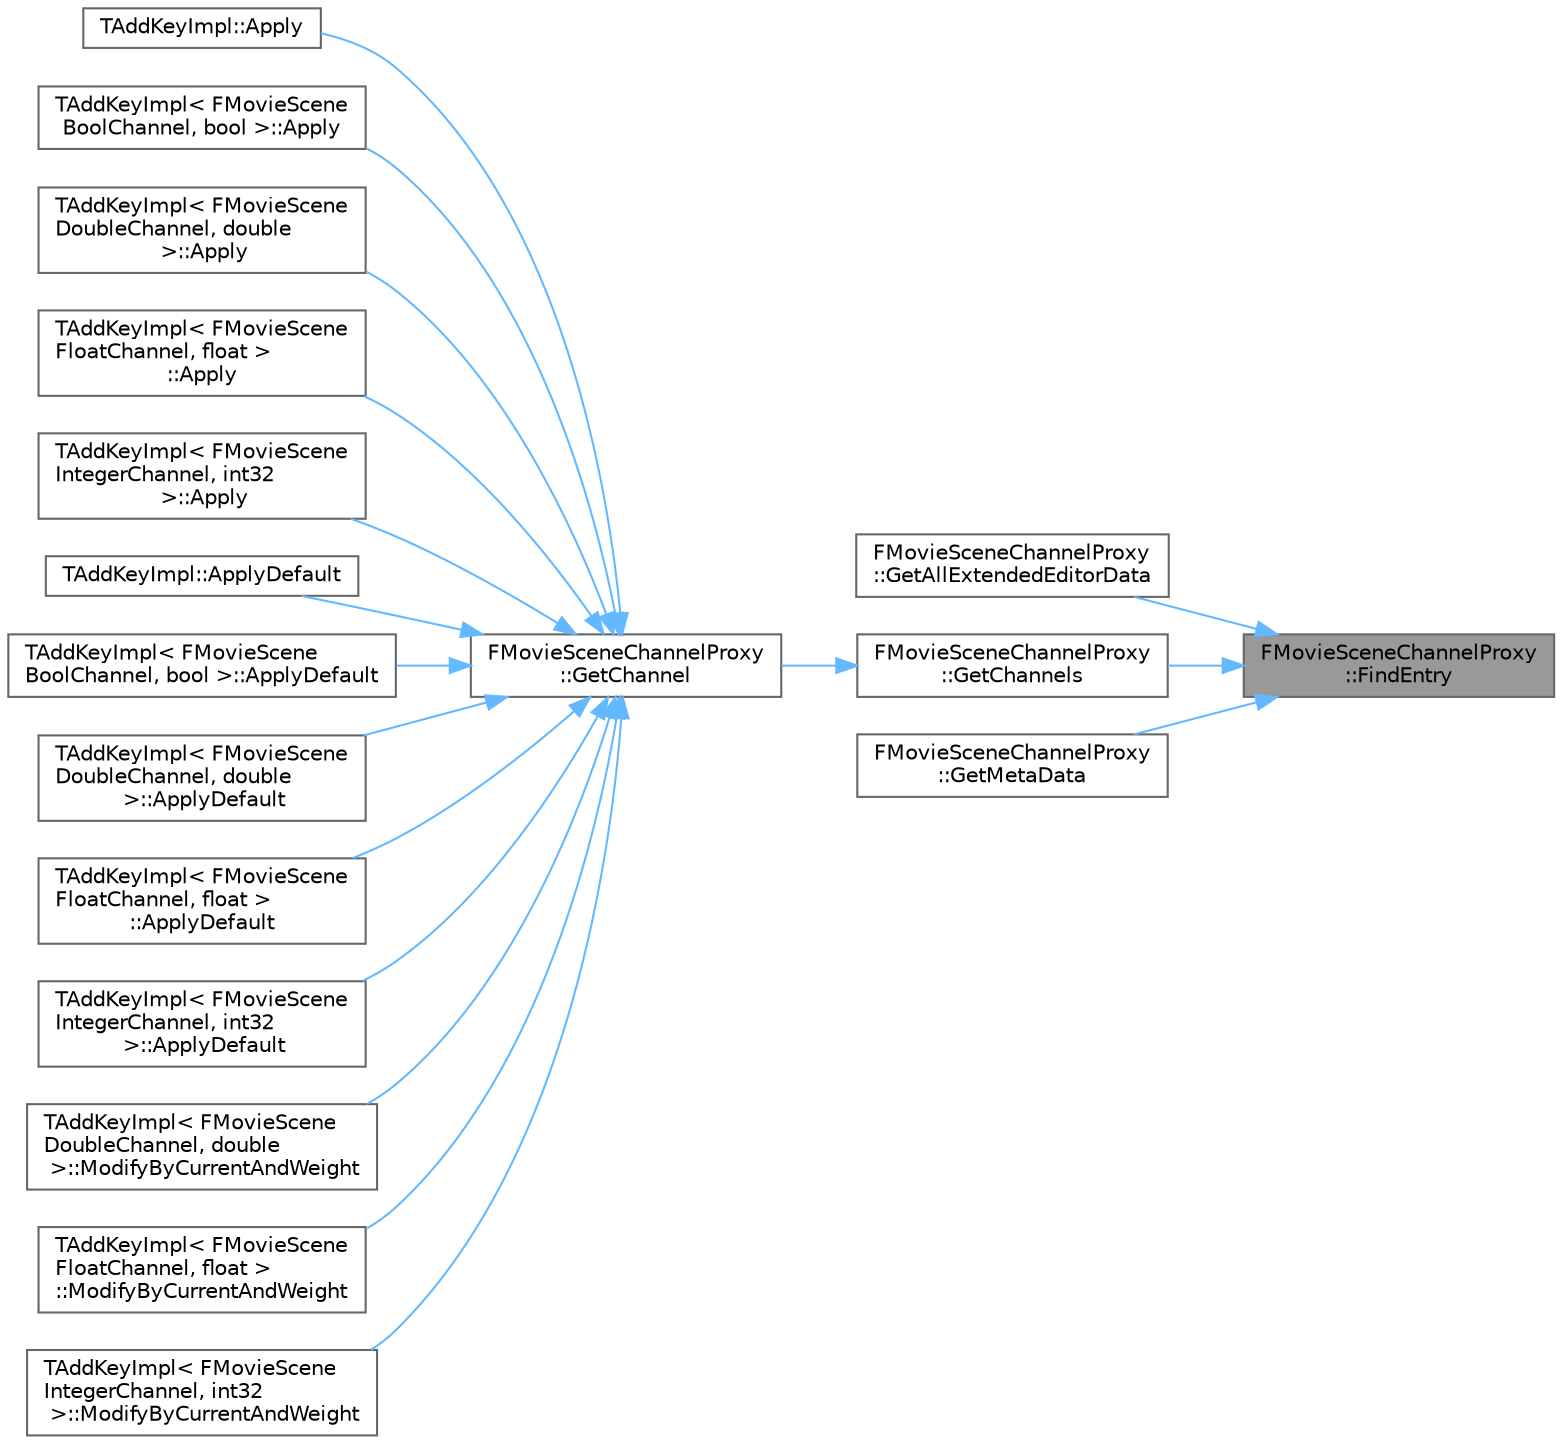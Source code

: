 digraph "FMovieSceneChannelProxy::FindEntry"
{
 // INTERACTIVE_SVG=YES
 // LATEX_PDF_SIZE
  bgcolor="transparent";
  edge [fontname=Helvetica,fontsize=10,labelfontname=Helvetica,labelfontsize=10];
  node [fontname=Helvetica,fontsize=10,shape=box,height=0.2,width=0.4];
  rankdir="RL";
  Node1 [id="Node000001",label="FMovieSceneChannelProxy\l::FindEntry",height=0.2,width=0.4,color="gray40", fillcolor="grey60", style="filled", fontcolor="black",tooltip="Find an entry by its channel type name."];
  Node1 -> Node2 [id="edge1_Node000001_Node000002",dir="back",color="steelblue1",style="solid",tooltip=" "];
  Node2 [id="Node000002",label="FMovieSceneChannelProxy\l::GetAllExtendedEditorData",height=0.2,width=0.4,color="grey40", fillcolor="white", style="filled",URL="$dd/d5f/structFMovieSceneChannelProxy.html#afc163aba325d7e2886a3c426575eba1c",tooltip="Access all the extended data for the templated channel type."];
  Node1 -> Node3 [id="edge2_Node000001_Node000003",dir="back",color="steelblue1",style="solid",tooltip=" "];
  Node3 [id="Node000003",label="FMovieSceneChannelProxy\l::GetChannels",height=0.2,width=0.4,color="grey40", fillcolor="white", style="filled",URL="$dd/d5f/structFMovieSceneChannelProxy.html#a8d93e82a1bf860d9ba2a307fe9a2fc4b",tooltip="Get all channels of the specified type."];
  Node3 -> Node4 [id="edge3_Node000003_Node000004",dir="back",color="steelblue1",style="solid",tooltip=" "];
  Node4 [id="Node000004",label="FMovieSceneChannelProxy\l::GetChannel",height=0.2,width=0.4,color="grey40", fillcolor="white", style="filled",URL="$dd/d5f/structFMovieSceneChannelProxy.html#a7dba76bacb2eb55741df0d8b0038cbca",tooltip="Get the channel for the specified index of a particular type."];
  Node4 -> Node5 [id="edge4_Node000004_Node000005",dir="back",color="steelblue1",style="solid",tooltip=" "];
  Node5 [id="Node000005",label="TAddKeyImpl::Apply",height=0.2,width=0.4,color="grey40", fillcolor="white", style="filled",URL="$dd/d5c/structTAddKeyImpl.html#a5de13785cdbb46a4cf522a9367007148",tooltip=" "];
  Node4 -> Node6 [id="edge5_Node000004_Node000006",dir="back",color="steelblue1",style="solid",tooltip=" "];
  Node6 [id="Node000006",label="TAddKeyImpl\< FMovieScene\lBoolChannel, bool \>::Apply",height=0.2,width=0.4,color="grey40", fillcolor="white", style="filled",URL="$df/dcb/structTAddKeyImpl_3_01FMovieSceneBoolChannel_00_01bool_01_4.html#a86ba9474f9a0875f43239bc81ee1f25f",tooltip=" "];
  Node4 -> Node7 [id="edge6_Node000004_Node000007",dir="back",color="steelblue1",style="solid",tooltip=" "];
  Node7 [id="Node000007",label="TAddKeyImpl\< FMovieScene\lDoubleChannel, double\l \>::Apply",height=0.2,width=0.4,color="grey40", fillcolor="white", style="filled",URL="$d5/d7e/structTAddKeyImpl_3_01FMovieSceneDoubleChannel_00_01double_01_4.html#a5e28a70c44d8dd11ae13f7f14a35f9e7",tooltip=" "];
  Node4 -> Node8 [id="edge7_Node000004_Node000008",dir="back",color="steelblue1",style="solid",tooltip=" "];
  Node8 [id="Node000008",label="TAddKeyImpl\< FMovieScene\lFloatChannel, float \>\l::Apply",height=0.2,width=0.4,color="grey40", fillcolor="white", style="filled",URL="$d0/de0/structTAddKeyImpl_3_01FMovieSceneFloatChannel_00_01float_01_4.html#a3a03f2d93e52c6170ae51b2d476fa8d8",tooltip=" "];
  Node4 -> Node9 [id="edge8_Node000004_Node000009",dir="back",color="steelblue1",style="solid",tooltip=" "];
  Node9 [id="Node000009",label="TAddKeyImpl\< FMovieScene\lIntegerChannel, int32\l \>::Apply",height=0.2,width=0.4,color="grey40", fillcolor="white", style="filled",URL="$db/d54/structTAddKeyImpl_3_01FMovieSceneIntegerChannel_00_01int32_01_4.html#a9a31fa2cf358c775cd3f08c35e521bd2",tooltip=" "];
  Node4 -> Node10 [id="edge9_Node000004_Node000010",dir="back",color="steelblue1",style="solid",tooltip=" "];
  Node10 [id="Node000010",label="TAddKeyImpl::ApplyDefault",height=0.2,width=0.4,color="grey40", fillcolor="white", style="filled",URL="$dd/d5c/structTAddKeyImpl.html#a2f4962e599494f2b1e270c087f7c8f4a",tooltip=" "];
  Node4 -> Node11 [id="edge10_Node000004_Node000011",dir="back",color="steelblue1",style="solid",tooltip=" "];
  Node11 [id="Node000011",label="TAddKeyImpl\< FMovieScene\lBoolChannel, bool \>::ApplyDefault",height=0.2,width=0.4,color="grey40", fillcolor="white", style="filled",URL="$df/dcb/structTAddKeyImpl_3_01FMovieSceneBoolChannel_00_01bool_01_4.html#aaa01e0b1404da2c51404f91fe2b61864",tooltip=" "];
  Node4 -> Node12 [id="edge11_Node000004_Node000012",dir="back",color="steelblue1",style="solid",tooltip=" "];
  Node12 [id="Node000012",label="TAddKeyImpl\< FMovieScene\lDoubleChannel, double\l \>::ApplyDefault",height=0.2,width=0.4,color="grey40", fillcolor="white", style="filled",URL="$d5/d7e/structTAddKeyImpl_3_01FMovieSceneDoubleChannel_00_01double_01_4.html#a826b45ef18e00527e94ad6b444e4011a",tooltip=" "];
  Node4 -> Node13 [id="edge12_Node000004_Node000013",dir="back",color="steelblue1",style="solid",tooltip=" "];
  Node13 [id="Node000013",label="TAddKeyImpl\< FMovieScene\lFloatChannel, float \>\l::ApplyDefault",height=0.2,width=0.4,color="grey40", fillcolor="white", style="filled",URL="$d0/de0/structTAddKeyImpl_3_01FMovieSceneFloatChannel_00_01float_01_4.html#a3d7c55da7f7c6c2b0a9327be9bc13d5a",tooltip=" "];
  Node4 -> Node14 [id="edge13_Node000004_Node000014",dir="back",color="steelblue1",style="solid",tooltip=" "];
  Node14 [id="Node000014",label="TAddKeyImpl\< FMovieScene\lIntegerChannel, int32\l \>::ApplyDefault",height=0.2,width=0.4,color="grey40", fillcolor="white", style="filled",URL="$db/d54/structTAddKeyImpl_3_01FMovieSceneIntegerChannel_00_01int32_01_4.html#ab0cc8a613ea9e06799cbe4e3aff04787",tooltip=" "];
  Node4 -> Node15 [id="edge14_Node000004_Node000015",dir="back",color="steelblue1",style="solid",tooltip=" "];
  Node15 [id="Node000015",label="TAddKeyImpl\< FMovieScene\lDoubleChannel, double\l \>::ModifyByCurrentAndWeight",height=0.2,width=0.4,color="grey40", fillcolor="white", style="filled",URL="$d5/d7e/structTAddKeyImpl_3_01FMovieSceneDoubleChannel_00_01double_01_4.html#a1daf740e165020b4cf52d0d12b9165ff",tooltip=" "];
  Node4 -> Node16 [id="edge15_Node000004_Node000016",dir="back",color="steelblue1",style="solid",tooltip=" "];
  Node16 [id="Node000016",label="TAddKeyImpl\< FMovieScene\lFloatChannel, float \>\l::ModifyByCurrentAndWeight",height=0.2,width=0.4,color="grey40", fillcolor="white", style="filled",URL="$d0/de0/structTAddKeyImpl_3_01FMovieSceneFloatChannel_00_01float_01_4.html#aa71fc192af17e294bd57ae4ec132d5ce",tooltip=" "];
  Node4 -> Node17 [id="edge16_Node000004_Node000017",dir="back",color="steelblue1",style="solid",tooltip=" "];
  Node17 [id="Node000017",label="TAddKeyImpl\< FMovieScene\lIntegerChannel, int32\l \>::ModifyByCurrentAndWeight",height=0.2,width=0.4,color="grey40", fillcolor="white", style="filled",URL="$db/d54/structTAddKeyImpl_3_01FMovieSceneIntegerChannel_00_01int32_01_4.html#a44986f798f92129ed75de2ebfb0bf68d",tooltip=" "];
  Node1 -> Node18 [id="edge17_Node000001_Node000018",dir="back",color="steelblue1",style="solid",tooltip=" "];
  Node18 [id="Node000018",label="FMovieSceneChannelProxy\l::GetMetaData",height=0.2,width=0.4,color="grey40", fillcolor="white", style="filled",URL="$dd/d5f/structFMovieSceneChannelProxy.html#ad4d311270355f8f237c49221a9a53e92",tooltip="Access all the editor meta data for the templated channel type."];
}
